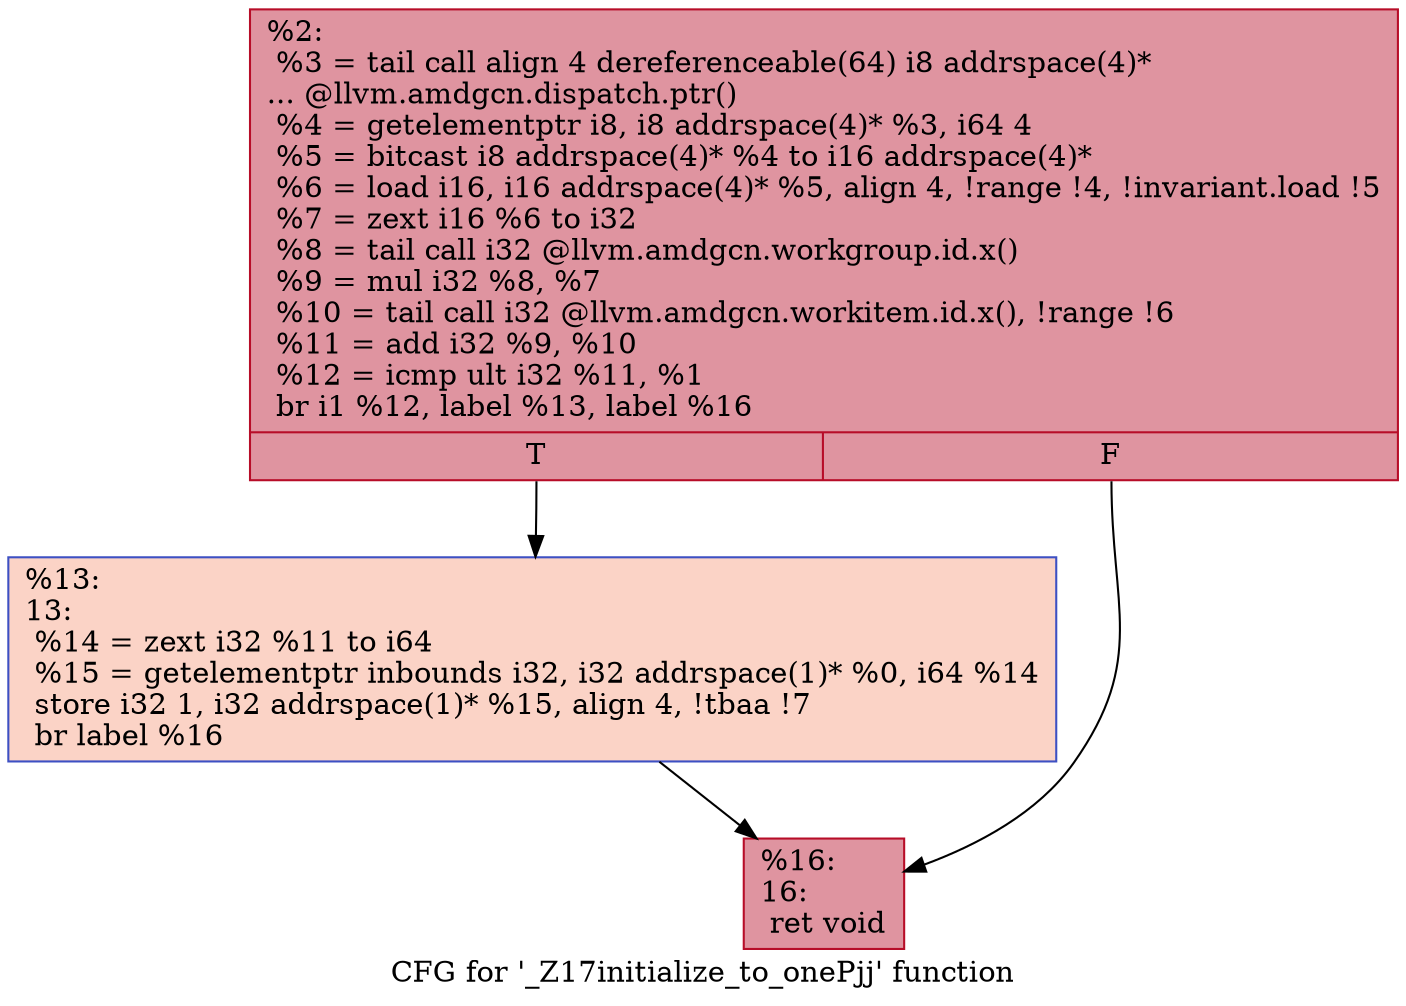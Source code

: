 digraph "CFG for '_Z17initialize_to_onePjj' function" {
	label="CFG for '_Z17initialize_to_onePjj' function";

	Node0x5dc6ee0 [shape=record,color="#b70d28ff", style=filled, fillcolor="#b70d2870",label="{%2:\l  %3 = tail call align 4 dereferenceable(64) i8 addrspace(4)*\l... @llvm.amdgcn.dispatch.ptr()\l  %4 = getelementptr i8, i8 addrspace(4)* %3, i64 4\l  %5 = bitcast i8 addrspace(4)* %4 to i16 addrspace(4)*\l  %6 = load i16, i16 addrspace(4)* %5, align 4, !range !4, !invariant.load !5\l  %7 = zext i16 %6 to i32\l  %8 = tail call i32 @llvm.amdgcn.workgroup.id.x()\l  %9 = mul i32 %8, %7\l  %10 = tail call i32 @llvm.amdgcn.workitem.id.x(), !range !6\l  %11 = add i32 %9, %10\l  %12 = icmp ult i32 %11, %1\l  br i1 %12, label %13, label %16\l|{<s0>T|<s1>F}}"];
	Node0x5dc6ee0:s0 -> Node0x5dc8de0;
	Node0x5dc6ee0:s1 -> Node0x5dc8e70;
	Node0x5dc8de0 [shape=record,color="#3d50c3ff", style=filled, fillcolor="#f59c7d70",label="{%13:\l13:                                               \l  %14 = zext i32 %11 to i64\l  %15 = getelementptr inbounds i32, i32 addrspace(1)* %0, i64 %14\l  store i32 1, i32 addrspace(1)* %15, align 4, !tbaa !7\l  br label %16\l}"];
	Node0x5dc8de0 -> Node0x5dc8e70;
	Node0x5dc8e70 [shape=record,color="#b70d28ff", style=filled, fillcolor="#b70d2870",label="{%16:\l16:                                               \l  ret void\l}"];
}
